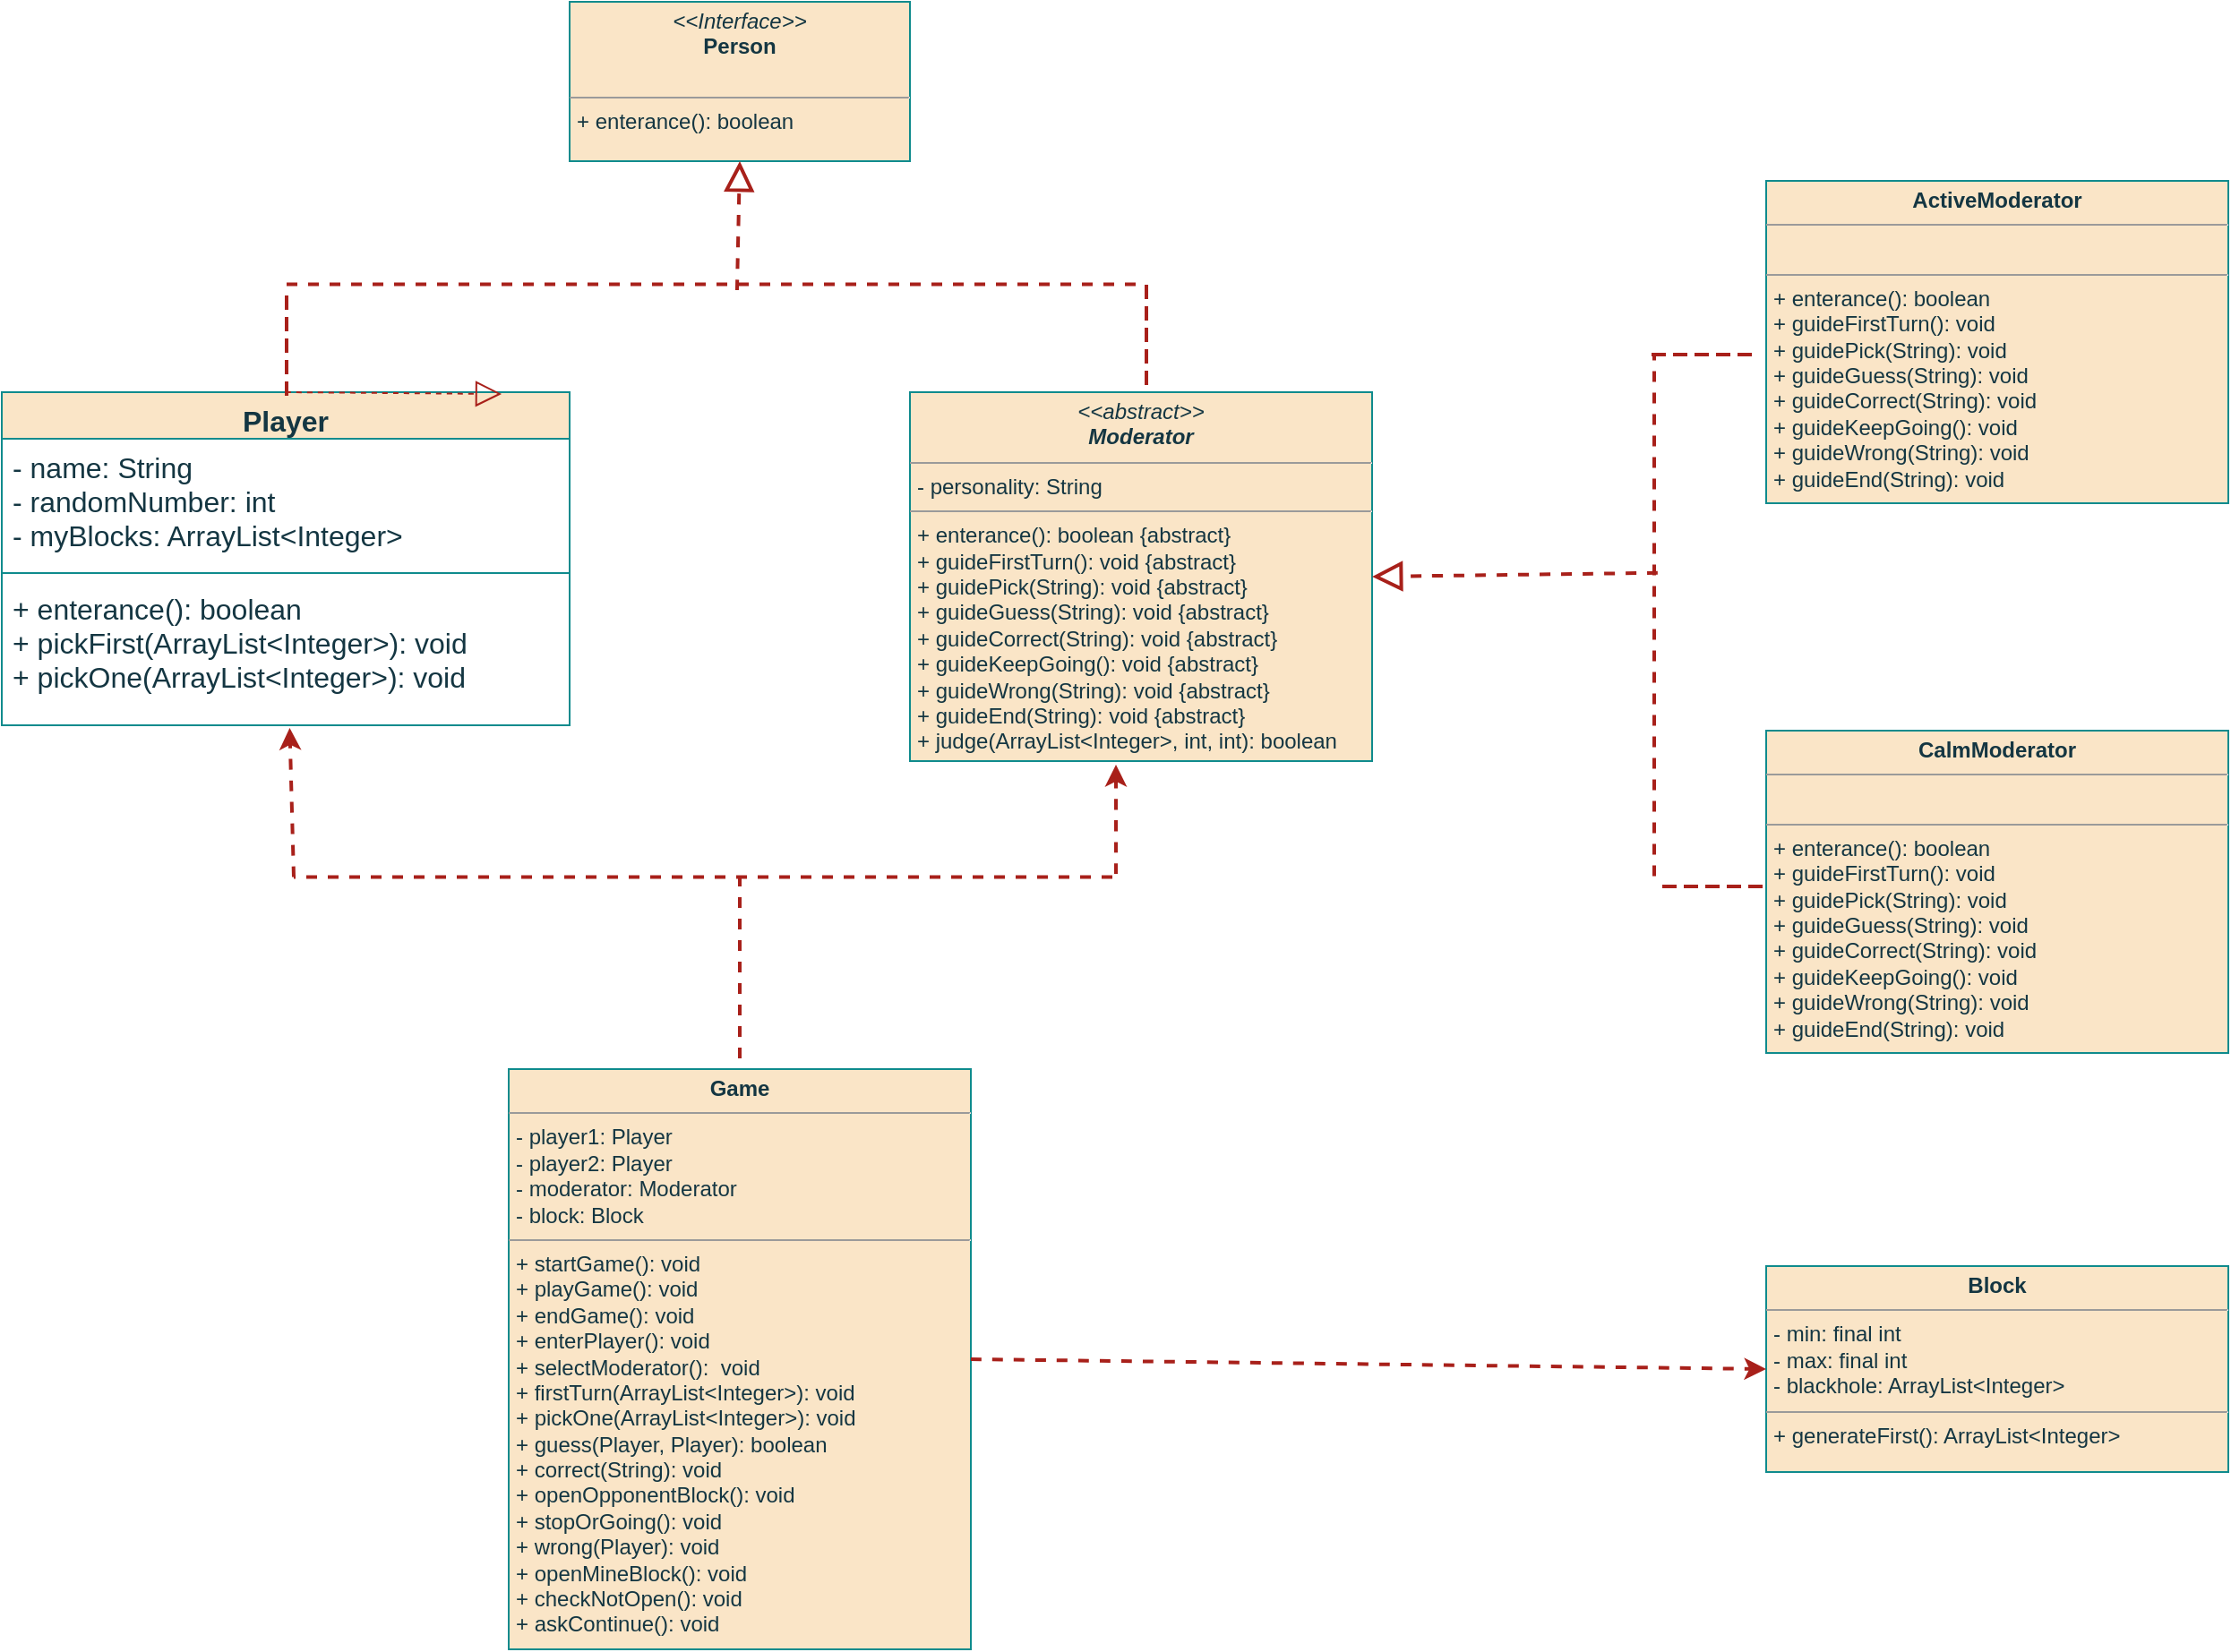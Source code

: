 <mxfile version="21.3.6" type="device">
  <diagram name="페이지-1" id="IyZUJQVC3wn3y2f9uK3q">
    <mxGraphModel dx="3425" dy="1958" grid="0" gridSize="10" guides="1" tooltips="1" connect="1" arrows="1" fold="1" page="0" pageScale="1" pageWidth="827" pageHeight="1169" math="0" shadow="0">
      <root>
        <mxCell id="0" />
        <mxCell id="1" parent="0" />
        <mxCell id="604BRe7_-bqtOznIk9Sv-1" value="&lt;p style=&quot;margin:0px;margin-top:4px;text-align:center;&quot;&gt;&lt;i&gt;&amp;lt;&amp;lt;Interface&amp;gt;&amp;gt;&lt;/i&gt;&lt;br&gt;&lt;b&gt;Person&lt;/b&gt;&lt;/p&gt;&lt;p style=&quot;margin:0px;margin-left:4px;&quot;&gt;&lt;br&gt;&lt;/p&gt;&lt;hr size=&quot;1&quot;&gt;&lt;p style=&quot;margin:0px;margin-left:4px;&quot;&gt;+ enterance(): boolean&lt;/p&gt;" style="verticalAlign=top;align=left;overflow=fill;fontSize=12;fontFamily=Helvetica;html=1;whiteSpace=wrap;labelBackgroundColor=none;fillColor=#FAE5C7;strokeColor=#0F8B8D;fontColor=#143642;" vertex="1" parent="1">
          <mxGeometry x="-184" y="-92" width="190" height="89" as="geometry" />
        </mxCell>
        <mxCell id="604BRe7_-bqtOznIk9Sv-2" value="&lt;p style=&quot;margin:0px;margin-top:4px;text-align:center;&quot;&gt;&lt;i&gt;&amp;lt;&amp;lt;abstract&amp;gt;&amp;gt;&lt;/i&gt;&lt;br&gt;&lt;b&gt;&lt;i&gt;Moderator&lt;/i&gt;&lt;/b&gt;&lt;/p&gt;&lt;hr size=&quot;1&quot;&gt;&lt;p style=&quot;margin:0px;margin-left:4px;&quot;&gt;- personality: String&lt;/p&gt;&lt;hr size=&quot;1&quot;&gt;&lt;p style=&quot;margin:0px;margin-left:4px;&quot;&gt;+ enterance(): boolean {abstract}&lt;/p&gt;&lt;p style=&quot;margin:0px;margin-left:4px;&quot;&gt;+&amp;nbsp;guideFirstTurn(): void {abstract}&lt;br&gt;+&amp;nbsp;guidePick(String): void {abstract}&lt;/p&gt;&lt;p style=&quot;margin:0px;margin-left:4px;&quot;&gt;+&amp;nbsp;guideGuess(String): void {abstract}&lt;/p&gt;&lt;p style=&quot;margin:0px;margin-left:4px;&quot;&gt;+&amp;nbsp;guideCorrect(String): void {abstract}&lt;br&gt;+&amp;nbsp;guideKeepGoing(): void {abstract}&lt;/p&gt;&lt;p style=&quot;margin:0px;margin-left:4px;&quot;&gt;+&amp;nbsp;guideWrong(String): void {abstract}&lt;br&gt;+&amp;nbsp;guideEnd(String): void {abstract}&lt;/p&gt;&lt;p style=&quot;margin:0px;margin-left:4px;&quot;&gt;+&amp;nbsp;judge(ArrayList&amp;lt;Integer&amp;gt;, int, int): boolean&lt;/p&gt;" style="verticalAlign=top;align=left;overflow=fill;fontSize=12;fontFamily=Helvetica;html=1;whiteSpace=wrap;labelBackgroundColor=none;fillColor=#FAE5C7;strokeColor=#0F8B8D;fontColor=#143642;" vertex="1" parent="1">
          <mxGeometry x="6" y="126" width="258" height="206" as="geometry" />
        </mxCell>
        <mxCell id="604BRe7_-bqtOznIk9Sv-3" value="Player" style="swimlane;fontStyle=1;align=center;verticalAlign=top;childLayout=stackLayout;horizontal=1;startSize=26;horizontalStack=0;resizeParent=1;resizeParentMax=0;resizeLast=0;collapsible=1;marginBottom=0;whiteSpace=wrap;html=1;fontSize=16;labelBackgroundColor=none;fillColor=#FAE5C7;strokeColor=#0F8B8D;fontColor=#143642;" vertex="1" parent="1">
          <mxGeometry x="-501" y="126" width="317" height="186" as="geometry" />
        </mxCell>
        <mxCell id="604BRe7_-bqtOznIk9Sv-4" value="- name: String&lt;br&gt;- randomNumber: int&lt;br&gt;- myBlocks: ArrayList&amp;lt;Integer&amp;gt;" style="text;strokeColor=none;fillColor=none;align=left;verticalAlign=top;spacingLeft=4;spacingRight=4;overflow=hidden;rotatable=0;points=[[0,0.5],[1,0.5]];portConstraint=eastwest;whiteSpace=wrap;html=1;fontSize=16;labelBackgroundColor=none;fontColor=#143642;" vertex="1" parent="604BRe7_-bqtOznIk9Sv-3">
          <mxGeometry y="26" width="317" height="71" as="geometry" />
        </mxCell>
        <mxCell id="604BRe7_-bqtOznIk9Sv-5" value="" style="line;strokeWidth=1;fillColor=none;align=left;verticalAlign=middle;spacingTop=-1;spacingLeft=3;spacingRight=3;rotatable=0;labelPosition=right;points=[];portConstraint=eastwest;strokeColor=#0F8B8D;fontSize=16;labelBackgroundColor=none;fontColor=#143642;" vertex="1" parent="604BRe7_-bqtOznIk9Sv-3">
          <mxGeometry y="97" width="317" height="8" as="geometry" />
        </mxCell>
        <mxCell id="604BRe7_-bqtOznIk9Sv-6" value="+ enterance(): boolean&lt;br&gt;+&amp;nbsp;pickFirst(ArrayList&amp;lt;Integer&amp;gt;): void&lt;br&gt;+&amp;nbsp;pickOne(ArrayList&amp;lt;Integer&amp;gt;): void&lt;br&gt;" style="text;strokeColor=none;fillColor=none;align=left;verticalAlign=top;spacingLeft=4;spacingRight=4;overflow=hidden;rotatable=0;points=[[0,0.5],[1,0.5]];portConstraint=eastwest;whiteSpace=wrap;html=1;fontSize=16;labelBackgroundColor=none;fontColor=#143642;" vertex="1" parent="604BRe7_-bqtOznIk9Sv-3">
          <mxGeometry y="105" width="317" height="81" as="geometry" />
        </mxCell>
        <mxCell id="604BRe7_-bqtOznIk9Sv-8" value="&lt;p style=&quot;margin:0px;margin-top:4px;text-align:center;&quot;&gt;&lt;b&gt;ActiveModerator&lt;/b&gt;&lt;/p&gt;&lt;hr size=&quot;1&quot;&gt;&lt;p style=&quot;margin:0px;margin-left:4px;&quot;&gt;&lt;br&gt;&lt;/p&gt;&lt;hr size=&quot;1&quot;&gt;&lt;p style=&quot;margin:0px;margin-left:4px;&quot;&gt;+ enterance(): boolean&amp;nbsp;&lt;/p&gt;&lt;p style=&quot;margin:0px;margin-left:4px;&quot;&gt;&lt;span style=&quot;background-color: initial;&quot;&gt;+&amp;nbsp;guideFirstTurn(): void&amp;nbsp;&lt;/span&gt;&lt;/p&gt;&lt;p style=&quot;margin:0px;margin-left:4px;&quot;&gt;+&amp;nbsp;guidePick(String): void&amp;nbsp;&lt;/p&gt;&lt;p style=&quot;margin:0px;margin-left:4px;&quot;&gt;+&amp;nbsp;guideGuess(String): void&amp;nbsp;&lt;/p&gt;&lt;p style=&quot;margin:0px;margin-left:4px;&quot;&gt;+&amp;nbsp;guideCorrect(String): void&amp;nbsp;&lt;br&gt;+&amp;nbsp;guideKeepGoing(): void&lt;/p&gt;&lt;p style=&quot;margin:0px;margin-left:4px;&quot;&gt;+&amp;nbsp;guideWrong(String): void&amp;nbsp;&lt;br&gt;+&amp;nbsp;guideEnd(String): void&amp;nbsp;&lt;/p&gt;" style="verticalAlign=top;align=left;overflow=fill;fontSize=12;fontFamily=Helvetica;html=1;whiteSpace=wrap;labelBackgroundColor=none;fillColor=#FAE5C7;strokeColor=#0F8B8D;fontColor=#143642;" vertex="1" parent="1">
          <mxGeometry x="484" y="8" width="258" height="180" as="geometry" />
        </mxCell>
        <mxCell id="604BRe7_-bqtOznIk9Sv-9" value="&lt;p style=&quot;margin:0px;margin-top:4px;text-align:center;&quot;&gt;&lt;b&gt;CalmModerator&lt;/b&gt;&lt;/p&gt;&lt;hr size=&quot;1&quot;&gt;&lt;p style=&quot;margin:0px;margin-left:4px;&quot;&gt;&lt;br&gt;&lt;/p&gt;&lt;hr size=&quot;1&quot;&gt;&lt;p style=&quot;margin:0px;margin-left:4px;&quot;&gt;+ enterance(): boolean&amp;nbsp;&lt;/p&gt;&lt;p style=&quot;margin:0px;margin-left:4px;&quot;&gt;&lt;span style=&quot;background-color: initial;&quot;&gt;+&amp;nbsp;guideFirstTurn(): void&amp;nbsp;&lt;/span&gt;&lt;/p&gt;&lt;p style=&quot;margin:0px;margin-left:4px;&quot;&gt;+&amp;nbsp;guidePick(String): void&amp;nbsp;&lt;/p&gt;&lt;p style=&quot;margin:0px;margin-left:4px;&quot;&gt;+&amp;nbsp;guideGuess(String): void&amp;nbsp;&lt;/p&gt;&lt;p style=&quot;margin:0px;margin-left:4px;&quot;&gt;+&amp;nbsp;guideCorrect(String): void&amp;nbsp;&lt;br&gt;+&amp;nbsp;guideKeepGoing(): void&lt;/p&gt;&lt;p style=&quot;margin:0px;margin-left:4px;&quot;&gt;+&amp;nbsp;guideWrong(String): void&amp;nbsp;&lt;br&gt;+&amp;nbsp;guideEnd(String): void&amp;nbsp;&lt;/p&gt;" style="verticalAlign=top;align=left;overflow=fill;fontSize=12;fontFamily=Helvetica;html=1;whiteSpace=wrap;labelBackgroundColor=none;fillColor=#FAE5C7;strokeColor=#0F8B8D;fontColor=#143642;" vertex="1" parent="1">
          <mxGeometry x="484" y="315" width="258" height="180" as="geometry" />
        </mxCell>
        <mxCell id="604BRe7_-bqtOznIk9Sv-10" value="&lt;p style=&quot;margin:0px;margin-top:4px;text-align:center;&quot;&gt;&lt;b&gt;Block&lt;/b&gt;&lt;/p&gt;&lt;hr size=&quot;1&quot;&gt;&lt;p style=&quot;margin:0px;margin-left:4px;&quot;&gt;- min: final int&lt;br&gt;- max: final int&lt;/p&gt;&lt;p style=&quot;margin:0px;margin-left:4px;&quot;&gt;- blackhole: ArrayList&amp;lt;Integer&amp;gt;&lt;/p&gt;&lt;hr size=&quot;1&quot;&gt;&lt;p style=&quot;margin:0px;margin-left:4px;&quot;&gt;+&amp;nbsp;generateFirst(): ArrayList&amp;lt;Integer&amp;gt;&lt;br&gt;&lt;/p&gt;" style="verticalAlign=top;align=left;overflow=fill;fontSize=12;fontFamily=Helvetica;html=1;whiteSpace=wrap;labelBackgroundColor=none;fillColor=#FAE5C7;strokeColor=#0F8B8D;fontColor=#143642;" vertex="1" parent="1">
          <mxGeometry x="484" y="614" width="258" height="115" as="geometry" />
        </mxCell>
        <mxCell id="604BRe7_-bqtOznIk9Sv-12" value="&lt;p style=&quot;margin:0px;margin-top:4px;text-align:center;&quot;&gt;&lt;b&gt;Game&lt;/b&gt;&lt;/p&gt;&lt;hr size=&quot;1&quot;&gt;&lt;p style=&quot;margin:0px;margin-left:4px;&quot;&gt;- player1: Player&lt;br&gt;&lt;/p&gt;&lt;p style=&quot;margin:0px;margin-left:4px;&quot;&gt;- player2: Player&lt;/p&gt;&lt;p style=&quot;margin:0px;margin-left:4px;&quot;&gt;- moderator: Moderator&lt;/p&gt;&lt;p style=&quot;margin:0px;margin-left:4px;&quot;&gt;- block: Block&lt;/p&gt;&lt;hr size=&quot;1&quot;&gt;&lt;p style=&quot;margin:0px;margin-left:4px;&quot;&gt;+&amp;nbsp;startGame(): void&lt;br&gt;&lt;/p&gt;&lt;p style=&quot;margin:0px;margin-left:4px;&quot;&gt;+ playGame(): void&lt;/p&gt;&lt;p style=&quot;margin:0px;margin-left:4px;&quot;&gt;+ endGame(): void&lt;/p&gt;&lt;p style=&quot;margin:0px;margin-left:4px;&quot;&gt;+&amp;nbsp;enterPlayer(): void&lt;/p&gt;&lt;p style=&quot;margin:0px;margin-left:4px;&quot;&gt;+&amp;nbsp;selectModerator():&amp;nbsp; void&lt;/p&gt;&lt;p style=&quot;margin:0px;margin-left:4px;&quot;&gt;+&amp;nbsp;firstTurn(ArrayList&amp;lt;Integer&amp;gt;): void&lt;/p&gt;&lt;p style=&quot;margin:0px;margin-left:4px;&quot;&gt;+&amp;nbsp;pickOne(ArrayList&amp;lt;Integer&amp;gt;): void&lt;/p&gt;&lt;p style=&quot;margin:0px;margin-left:4px;&quot;&gt;+&amp;nbsp;guess(Player, Player): boolean&lt;/p&gt;&lt;p style=&quot;margin:0px;margin-left:4px;&quot;&gt;+&amp;nbsp;correct(String): void&lt;/p&gt;&lt;p style=&quot;margin:0px;margin-left:4px;&quot;&gt;+&amp;nbsp;openOpponentBlock(): void&lt;/p&gt;&lt;p style=&quot;margin:0px;margin-left:4px;&quot;&gt;+&amp;nbsp;stopOrGoing(): void&lt;/p&gt;&lt;p style=&quot;margin:0px;margin-left:4px;&quot;&gt;+&amp;nbsp;wrong(Player): void&lt;/p&gt;&lt;p style=&quot;margin:0px;margin-left:4px;&quot;&gt;+&amp;nbsp;openMineBlock(): void&lt;/p&gt;&lt;p style=&quot;margin:0px;margin-left:4px;&quot;&gt;+&amp;nbsp;checkNotOpen(): void&lt;/p&gt;&lt;p style=&quot;margin:0px;margin-left:4px;&quot;&gt;+&amp;nbsp;askContinue(): void&lt;/p&gt;" style="verticalAlign=top;align=left;overflow=fill;fontSize=12;fontFamily=Helvetica;html=1;whiteSpace=wrap;labelBackgroundColor=none;fillColor=#FAE5C7;strokeColor=#0F8B8D;fontColor=#143642;" vertex="1" parent="1">
          <mxGeometry x="-218" y="504" width="258" height="324" as="geometry" />
        </mxCell>
        <mxCell id="604BRe7_-bqtOznIk9Sv-26" value="" style="endArrow=block;dashed=1;endFill=0;endSize=12;html=1;rounded=0;fontSize=12;curved=1;labelBackgroundColor=none;strokeColor=#A8201A;fontColor=default;entryX=0.5;entryY=1;entryDx=0;entryDy=0;strokeWidth=2;exitX=0.525;exitY=0.609;exitDx=0;exitDy=0;exitPerimeter=0;" edge="1" parent="1" source="604BRe7_-bqtOznIk9Sv-30" target="604BRe7_-bqtOznIk9Sv-1">
          <mxGeometry width="160" relative="1" as="geometry">
            <mxPoint x="-313" y="18" as="sourcePoint" />
            <mxPoint x="-94" y="4" as="targetPoint" />
          </mxGeometry>
        </mxCell>
        <mxCell id="604BRe7_-bqtOznIk9Sv-29" value="" style="endArrow=block;dashed=1;endFill=0;endSize=12;html=1;rounded=0;fontSize=12;curved=1;exitX=0.5;exitY=0;exitDx=0;exitDy=0;labelBackgroundColor=none;strokeColor=#A8201A;fontColor=default;entryX=0.25;entryY=1;entryDx=0;entryDy=0;" edge="1" parent="1" source="604BRe7_-bqtOznIk9Sv-3" target="604BRe7_-bqtOznIk9Sv-28">
          <mxGeometry width="160" relative="1" as="geometry">
            <mxPoint x="-342" y="126" as="sourcePoint" />
            <mxPoint x="-136" y="-3" as="targetPoint" />
          </mxGeometry>
        </mxCell>
        <mxCell id="604BRe7_-bqtOznIk9Sv-28" value="" style="shape=partialRectangle;whiteSpace=wrap;html=1;bottom=0;top=0;fillColor=none;strokeColor=#A8201A;fontSize=16;fontColor=#143642;dashed=1;strokeWidth=2;" vertex="1" parent="1">
          <mxGeometry x="-342" y="67" width="480" height="60" as="geometry" />
        </mxCell>
        <mxCell id="604BRe7_-bqtOznIk9Sv-30" value="" style="line;strokeWidth=2;html=1;strokeColor=#A8201A;fontSize=16;fontColor=#143642;fillColor=#FAE5C7;dashed=1;" vertex="1" parent="1">
          <mxGeometry x="-342" y="51" width="479" height="29.5" as="geometry" />
        </mxCell>
        <mxCell id="604BRe7_-bqtOznIk9Sv-32" value="" style="shape=partialRectangle;whiteSpace=wrap;html=1;bottom=0;top=0;fillColor=none;strokeColor=#A8201A;fontSize=16;fontColor=#143642;dashed=1;strokeWidth=2;rotation=-90;" vertex="1" parent="1">
          <mxGeometry x="302.5" y="223.5" width="297" height="60" as="geometry" />
        </mxCell>
        <mxCell id="604BRe7_-bqtOznIk9Sv-34" value="" style="line;strokeWidth=2;html=1;strokeColor=#A8201A;fontSize=16;fontColor=#143642;fillColor=#FAE5C7;dashed=1;rotation=-90;" vertex="1" parent="1">
          <mxGeometry x="275.5" y="235.5" width="292" height="29.5" as="geometry" />
        </mxCell>
        <mxCell id="604BRe7_-bqtOznIk9Sv-35" value="" style="endArrow=block;dashed=1;endFill=0;endSize=12;html=1;rounded=0;fontSize=12;curved=1;labelBackgroundColor=none;strokeColor=#A8201A;fontColor=default;entryX=1;entryY=0.5;entryDx=0;entryDy=0;strokeWidth=2;exitX=0.58;exitY=0.565;exitDx=0;exitDy=0;exitPerimeter=0;" edge="1" parent="1" source="604BRe7_-bqtOznIk9Sv-34" target="604BRe7_-bqtOznIk9Sv-2">
          <mxGeometry width="160" relative="1" as="geometry">
            <mxPoint x="-81" y="79" as="sourcePoint" />
            <mxPoint x="-79" y="7" as="targetPoint" />
          </mxGeometry>
        </mxCell>
        <mxCell id="604BRe7_-bqtOznIk9Sv-37" value="" style="line;strokeWidth=2;html=1;strokeColor=#A8201A;fontSize=16;fontColor=#143642;fillColor=#FAE5C7;dashed=1;rotation=-180;" vertex="1" parent="1">
          <mxGeometry x="-338" y="382" width="457" height="29.5" as="geometry" />
        </mxCell>
        <mxCell id="604BRe7_-bqtOznIk9Sv-38" value="" style="line;strokeWidth=2;html=1;strokeColor=#A8201A;fontSize=16;fontColor=#143642;fillColor=#FAE5C7;dashed=1;rotation=90;" vertex="1" parent="1">
          <mxGeometry x="-141.75" y="434" width="105.5" height="29.5" as="geometry" />
        </mxCell>
        <mxCell id="604BRe7_-bqtOznIk9Sv-39" value="" style="endArrow=classic;html=1;rounded=0;strokeColor=#A8201A;fontSize=12;fontColor=#143642;fillColor=#FAE5C7;curved=1;dashed=1;strokeWidth=2;entryX=0.507;entryY=1.019;entryDx=0;entryDy=0;entryPerimeter=0;exitX=1;exitY=0.5;exitDx=0;exitDy=0;exitPerimeter=0;" edge="1" parent="1" source="604BRe7_-bqtOznIk9Sv-37" target="604BRe7_-bqtOznIk9Sv-6">
          <mxGeometry width="50" height="50" relative="1" as="geometry">
            <mxPoint x="-222" y="475" as="sourcePoint" />
            <mxPoint x="-172" y="425" as="targetPoint" />
          </mxGeometry>
        </mxCell>
        <mxCell id="604BRe7_-bqtOznIk9Sv-40" value="" style="endArrow=classic;html=1;rounded=0;strokeColor=#A8201A;fontSize=12;fontColor=#143642;fillColor=#FAE5C7;curved=1;dashed=1;strokeWidth=2;exitX=1;exitY=0.5;exitDx=0;exitDy=0;exitPerimeter=0;" edge="1" parent="1">
          <mxGeometry width="50" height="50" relative="1" as="geometry">
            <mxPoint x="121" y="395" as="sourcePoint" />
            <mxPoint x="121" y="334" as="targetPoint" />
          </mxGeometry>
        </mxCell>
        <mxCell id="604BRe7_-bqtOznIk9Sv-41" value="" style="endArrow=classic;html=1;rounded=0;strokeColor=#A8201A;fontSize=12;fontColor=#143642;fillColor=#FAE5C7;curved=1;dashed=1;strokeWidth=2;exitX=1;exitY=0.5;exitDx=0;exitDy=0;entryX=0;entryY=0.5;entryDx=0;entryDy=0;" edge="1" parent="1" source="604BRe7_-bqtOznIk9Sv-12" target="604BRe7_-bqtOznIk9Sv-10">
          <mxGeometry width="50" height="50" relative="1" as="geometry">
            <mxPoint x="131" y="405" as="sourcePoint" />
            <mxPoint x="131" y="344" as="targetPoint" />
          </mxGeometry>
        </mxCell>
      </root>
    </mxGraphModel>
  </diagram>
</mxfile>
